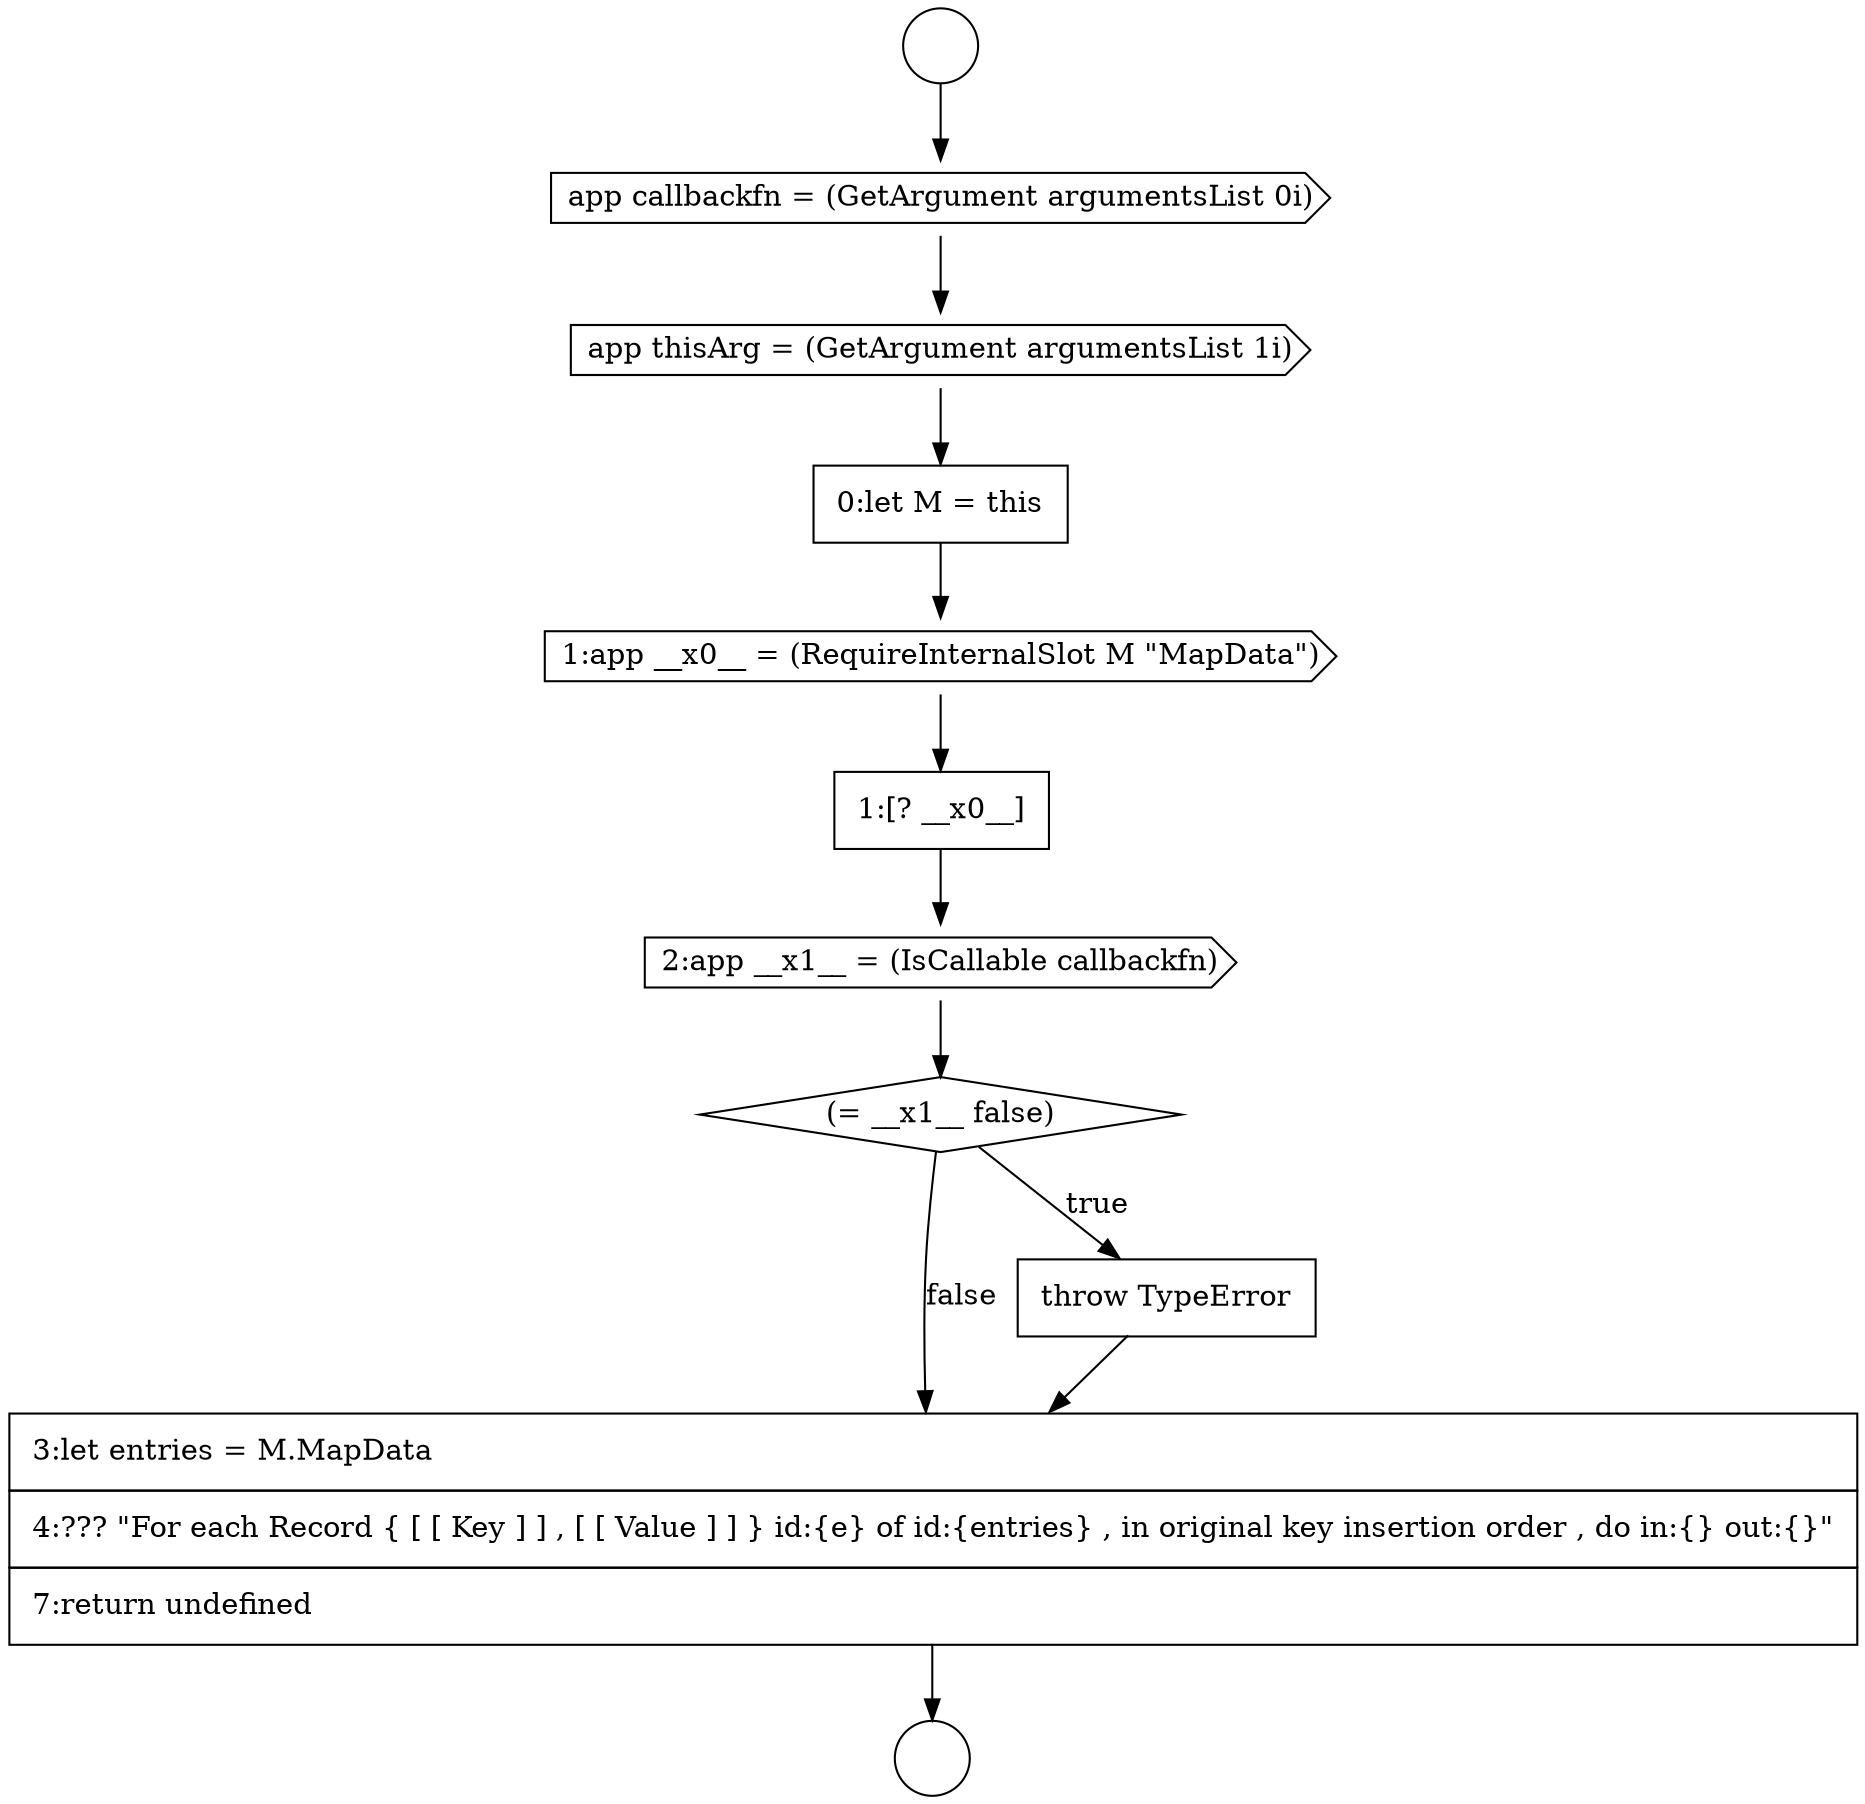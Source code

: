 digraph {
  node17072 [shape=cds, label=<<font color="black">1:app __x0__ = (RequireInternalSlot M &quot;MapData&quot;)</font>> color="black" fillcolor="white" style=filled]
  node17068 [shape=circle label=" " color="black" fillcolor="white" style=filled]
  node17075 [shape=diamond, label=<<font color="black">(= __x1__ false)</font>> color="black" fillcolor="white" style=filled]
  node17074 [shape=cds, label=<<font color="black">2:app __x1__ = (IsCallable callbackfn)</font>> color="black" fillcolor="white" style=filled]
  node17069 [shape=cds, label=<<font color="black">app callbackfn = (GetArgument argumentsList 0i)</font>> color="black" fillcolor="white" style=filled]
  node17077 [shape=none, margin=0, label=<<font color="black">
    <table border="0" cellborder="1" cellspacing="0" cellpadding="10">
      <tr><td align="left">3:let entries = M.MapData</td></tr>
      <tr><td align="left">4:??? &quot;For each Record { [ [ Key ] ] , [ [ Value ] ] } id:{e} of id:{entries} , in original key insertion order , do in:{} out:{}&quot;</td></tr>
      <tr><td align="left">7:return undefined</td></tr>
    </table>
  </font>> color="black" fillcolor="white" style=filled]
  node17070 [shape=cds, label=<<font color="black">app thisArg = (GetArgument argumentsList 1i)</font>> color="black" fillcolor="white" style=filled]
  node17073 [shape=none, margin=0, label=<<font color="black">
    <table border="0" cellborder="1" cellspacing="0" cellpadding="10">
      <tr><td align="left">1:[? __x0__]</td></tr>
    </table>
  </font>> color="black" fillcolor="white" style=filled]
  node17067 [shape=circle label=" " color="black" fillcolor="white" style=filled]
  node17071 [shape=none, margin=0, label=<<font color="black">
    <table border="0" cellborder="1" cellspacing="0" cellpadding="10">
      <tr><td align="left">0:let M = this</td></tr>
    </table>
  </font>> color="black" fillcolor="white" style=filled]
  node17076 [shape=none, margin=0, label=<<font color="black">
    <table border="0" cellborder="1" cellspacing="0" cellpadding="10">
      <tr><td align="left">throw TypeError</td></tr>
    </table>
  </font>> color="black" fillcolor="white" style=filled]
  node17074 -> node17075 [ color="black"]
  node17071 -> node17072 [ color="black"]
  node17070 -> node17071 [ color="black"]
  node17077 -> node17068 [ color="black"]
  node17073 -> node17074 [ color="black"]
  node17076 -> node17077 [ color="black"]
  node17075 -> node17076 [label=<<font color="black">true</font>> color="black"]
  node17075 -> node17077 [label=<<font color="black">false</font>> color="black"]
  node17072 -> node17073 [ color="black"]
  node17067 -> node17069 [ color="black"]
  node17069 -> node17070 [ color="black"]
}
